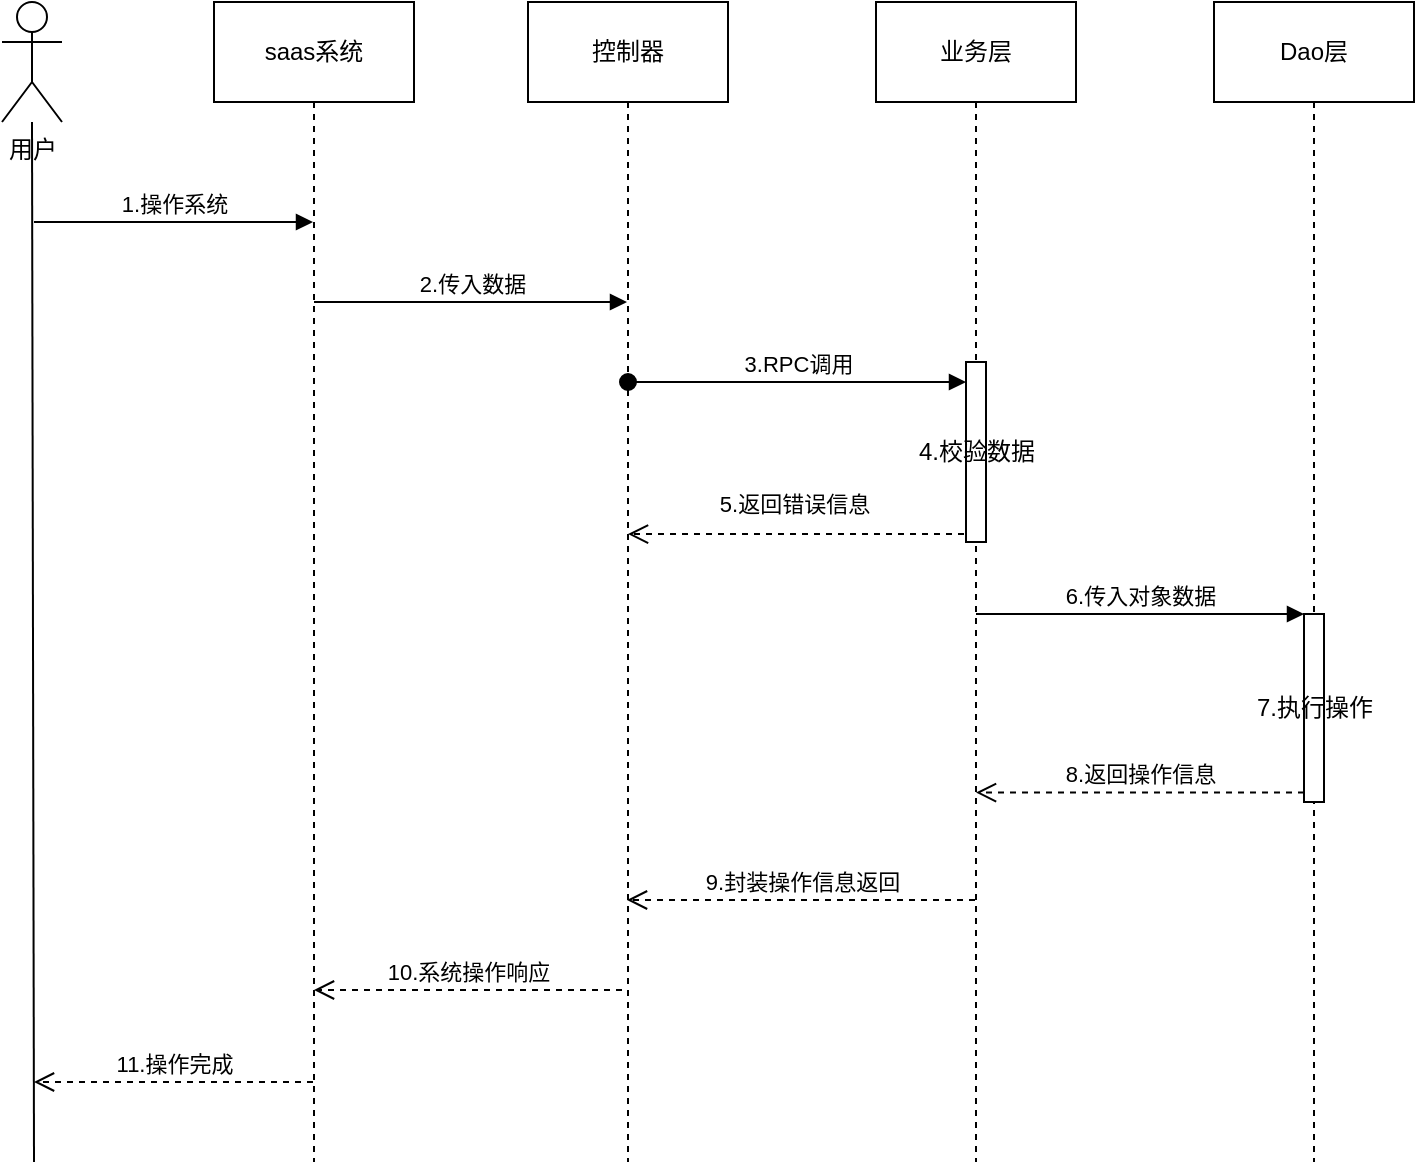 <mxfile version="20.0.4" type="github">
  <diagram id="5q34EjaqAoRBaQ0hLSF4" name="第 1 页">
    <mxGraphModel dx="1422" dy="786" grid="1" gridSize="10" guides="1" tooltips="1" connect="1" arrows="1" fold="1" page="1" pageScale="1" pageWidth="1654" pageHeight="2336" math="0" shadow="0">
      <root>
        <mxCell id="0" />
        <mxCell id="1" parent="0" />
        <mxCell id="ffF6v-bfHP6jb-yb2qQI-1" value="用户" style="shape=umlActor;verticalLabelPosition=bottom;verticalAlign=top;html=1;" vertex="1" parent="1">
          <mxGeometry x="234" y="380" width="30" height="60" as="geometry" />
        </mxCell>
        <mxCell id="ffF6v-bfHP6jb-yb2qQI-2" value="" style="endArrow=none;html=1;rounded=0;" edge="1" parent="1">
          <mxGeometry width="50" height="50" relative="1" as="geometry">
            <mxPoint x="250" y="960" as="sourcePoint" />
            <mxPoint x="249" y="440" as="targetPoint" />
          </mxGeometry>
        </mxCell>
        <mxCell id="ffF6v-bfHP6jb-yb2qQI-3" value="saas系统" style="shape=umlLifeline;perimeter=lifelinePerimeter;whiteSpace=wrap;html=1;container=1;collapsible=0;recursiveResize=0;outlineConnect=0;size=50;" vertex="1" parent="1">
          <mxGeometry x="340" y="380" width="100" height="580" as="geometry" />
        </mxCell>
        <mxCell id="ffF6v-bfHP6jb-yb2qQI-4" value="2.传入数据" style="html=1;verticalAlign=bottom;endArrow=block;rounded=0;" edge="1" parent="ffF6v-bfHP6jb-yb2qQI-3" target="ffF6v-bfHP6jb-yb2qQI-5">
          <mxGeometry width="80" relative="1" as="geometry">
            <mxPoint x="50" y="150" as="sourcePoint" />
            <mxPoint x="130" y="150" as="targetPoint" />
          </mxGeometry>
        </mxCell>
        <mxCell id="ffF6v-bfHP6jb-yb2qQI-5" value="控制器" style="shape=umlLifeline;perimeter=lifelinePerimeter;whiteSpace=wrap;html=1;container=1;collapsible=0;recursiveResize=0;outlineConnect=0;size=50;" vertex="1" parent="1">
          <mxGeometry x="497" y="380" width="100" height="580" as="geometry" />
        </mxCell>
        <mxCell id="ffF6v-bfHP6jb-yb2qQI-6" value="业务层" style="shape=umlLifeline;perimeter=lifelinePerimeter;whiteSpace=wrap;html=1;container=1;collapsible=0;recursiveResize=0;outlineConnect=0;size=50;" vertex="1" parent="1">
          <mxGeometry x="671" y="380" width="100" height="580" as="geometry" />
        </mxCell>
        <mxCell id="ffF6v-bfHP6jb-yb2qQI-7" value="4.校验数据" style="html=1;points=[];perimeter=orthogonalPerimeter;" vertex="1" parent="ffF6v-bfHP6jb-yb2qQI-6">
          <mxGeometry x="45" y="180" width="10" height="90" as="geometry" />
        </mxCell>
        <mxCell id="ffF6v-bfHP6jb-yb2qQI-8" value="Dao层" style="shape=umlLifeline;perimeter=lifelinePerimeter;whiteSpace=wrap;html=1;container=1;collapsible=0;recursiveResize=0;outlineConnect=0;size=50;" vertex="1" parent="1">
          <mxGeometry x="840" y="380" width="100" height="580" as="geometry" />
        </mxCell>
        <mxCell id="ffF6v-bfHP6jb-yb2qQI-9" value="1.操作系统" style="html=1;verticalAlign=bottom;endArrow=block;rounded=0;" edge="1" parent="1" target="ffF6v-bfHP6jb-yb2qQI-3">
          <mxGeometry width="80" relative="1" as="geometry">
            <mxPoint x="250" y="490" as="sourcePoint" />
            <mxPoint x="340" y="490" as="targetPoint" />
            <Array as="points" />
          </mxGeometry>
        </mxCell>
        <mxCell id="ffF6v-bfHP6jb-yb2qQI-10" value="3.RPC调用" style="html=1;verticalAlign=bottom;startArrow=oval;endArrow=block;startSize=8;rounded=0;" edge="1" parent="1" source="ffF6v-bfHP6jb-yb2qQI-5" target="ffF6v-bfHP6jb-yb2qQI-7">
          <mxGeometry relative="1" as="geometry">
            <mxPoint x="630" y="560" as="sourcePoint" />
            <Array as="points">
              <mxPoint x="610" y="570" />
            </Array>
          </mxGeometry>
        </mxCell>
        <mxCell id="ffF6v-bfHP6jb-yb2qQI-11" value="5.返回错误信息" style="html=1;verticalAlign=bottom;endArrow=open;dashed=1;endSize=8;rounded=0;exitX=-0.1;exitY=0.956;exitDx=0;exitDy=0;exitPerimeter=0;" edge="1" parent="1" source="ffF6v-bfHP6jb-yb2qQI-7" target="ffF6v-bfHP6jb-yb2qQI-5">
          <mxGeometry x="0.009" y="-6" relative="1" as="geometry">
            <mxPoint x="710" y="600" as="sourcePoint" />
            <mxPoint x="680" y="600" as="targetPoint" />
            <Array as="points" />
            <mxPoint as="offset" />
          </mxGeometry>
        </mxCell>
        <mxCell id="ffF6v-bfHP6jb-yb2qQI-12" value="7.执行操作" style="html=1;points=[];perimeter=orthogonalPerimeter;" vertex="1" parent="1">
          <mxGeometry x="885" y="686" width="10" height="94" as="geometry" />
        </mxCell>
        <mxCell id="ffF6v-bfHP6jb-yb2qQI-13" value="6.传入对象数据" style="html=1;verticalAlign=bottom;endArrow=block;entryX=0;entryY=0;rounded=0;" edge="1" parent="1" source="ffF6v-bfHP6jb-yb2qQI-6" target="ffF6v-bfHP6jb-yb2qQI-12">
          <mxGeometry relative="1" as="geometry">
            <mxPoint x="815" y="686" as="sourcePoint" />
          </mxGeometry>
        </mxCell>
        <mxCell id="ffF6v-bfHP6jb-yb2qQI-14" value="8.返回操作信息" style="html=1;verticalAlign=bottom;endArrow=open;dashed=1;endSize=8;exitX=0;exitY=0.95;rounded=0;" edge="1" parent="1" source="ffF6v-bfHP6jb-yb2qQI-12" target="ffF6v-bfHP6jb-yb2qQI-6">
          <mxGeometry relative="1" as="geometry">
            <mxPoint x="815" y="762" as="targetPoint" />
          </mxGeometry>
        </mxCell>
        <mxCell id="ffF6v-bfHP6jb-yb2qQI-15" value="9.封装操作信息返回" style="html=1;verticalAlign=bottom;endArrow=open;dashed=1;endSize=8;rounded=0;" edge="1" parent="1">
          <mxGeometry relative="1" as="geometry">
            <mxPoint x="720.5" y="829" as="sourcePoint" />
            <mxPoint x="546.5" y="829" as="targetPoint" />
            <Array as="points">
              <mxPoint x="670" y="829" />
            </Array>
          </mxGeometry>
        </mxCell>
        <mxCell id="ffF6v-bfHP6jb-yb2qQI-16" value="10.系统操作响应" style="html=1;verticalAlign=bottom;endArrow=open;dashed=1;endSize=8;rounded=0;" edge="1" parent="1" target="ffF6v-bfHP6jb-yb2qQI-3">
          <mxGeometry relative="1" as="geometry">
            <mxPoint x="544" y="874" as="sourcePoint" />
            <mxPoint x="464" y="874" as="targetPoint" />
            <Array as="points">
              <mxPoint x="534" y="874" />
              <mxPoint x="504" y="874" />
            </Array>
          </mxGeometry>
        </mxCell>
        <mxCell id="ffF6v-bfHP6jb-yb2qQI-17" value="11.操作完成" style="html=1;verticalAlign=bottom;endArrow=open;dashed=1;endSize=8;rounded=0;" edge="1" parent="1" source="ffF6v-bfHP6jb-yb2qQI-3">
          <mxGeometry relative="1" as="geometry">
            <mxPoint x="360" y="920" as="sourcePoint" />
            <mxPoint x="250" y="920" as="targetPoint" />
          </mxGeometry>
        </mxCell>
      </root>
    </mxGraphModel>
  </diagram>
</mxfile>
